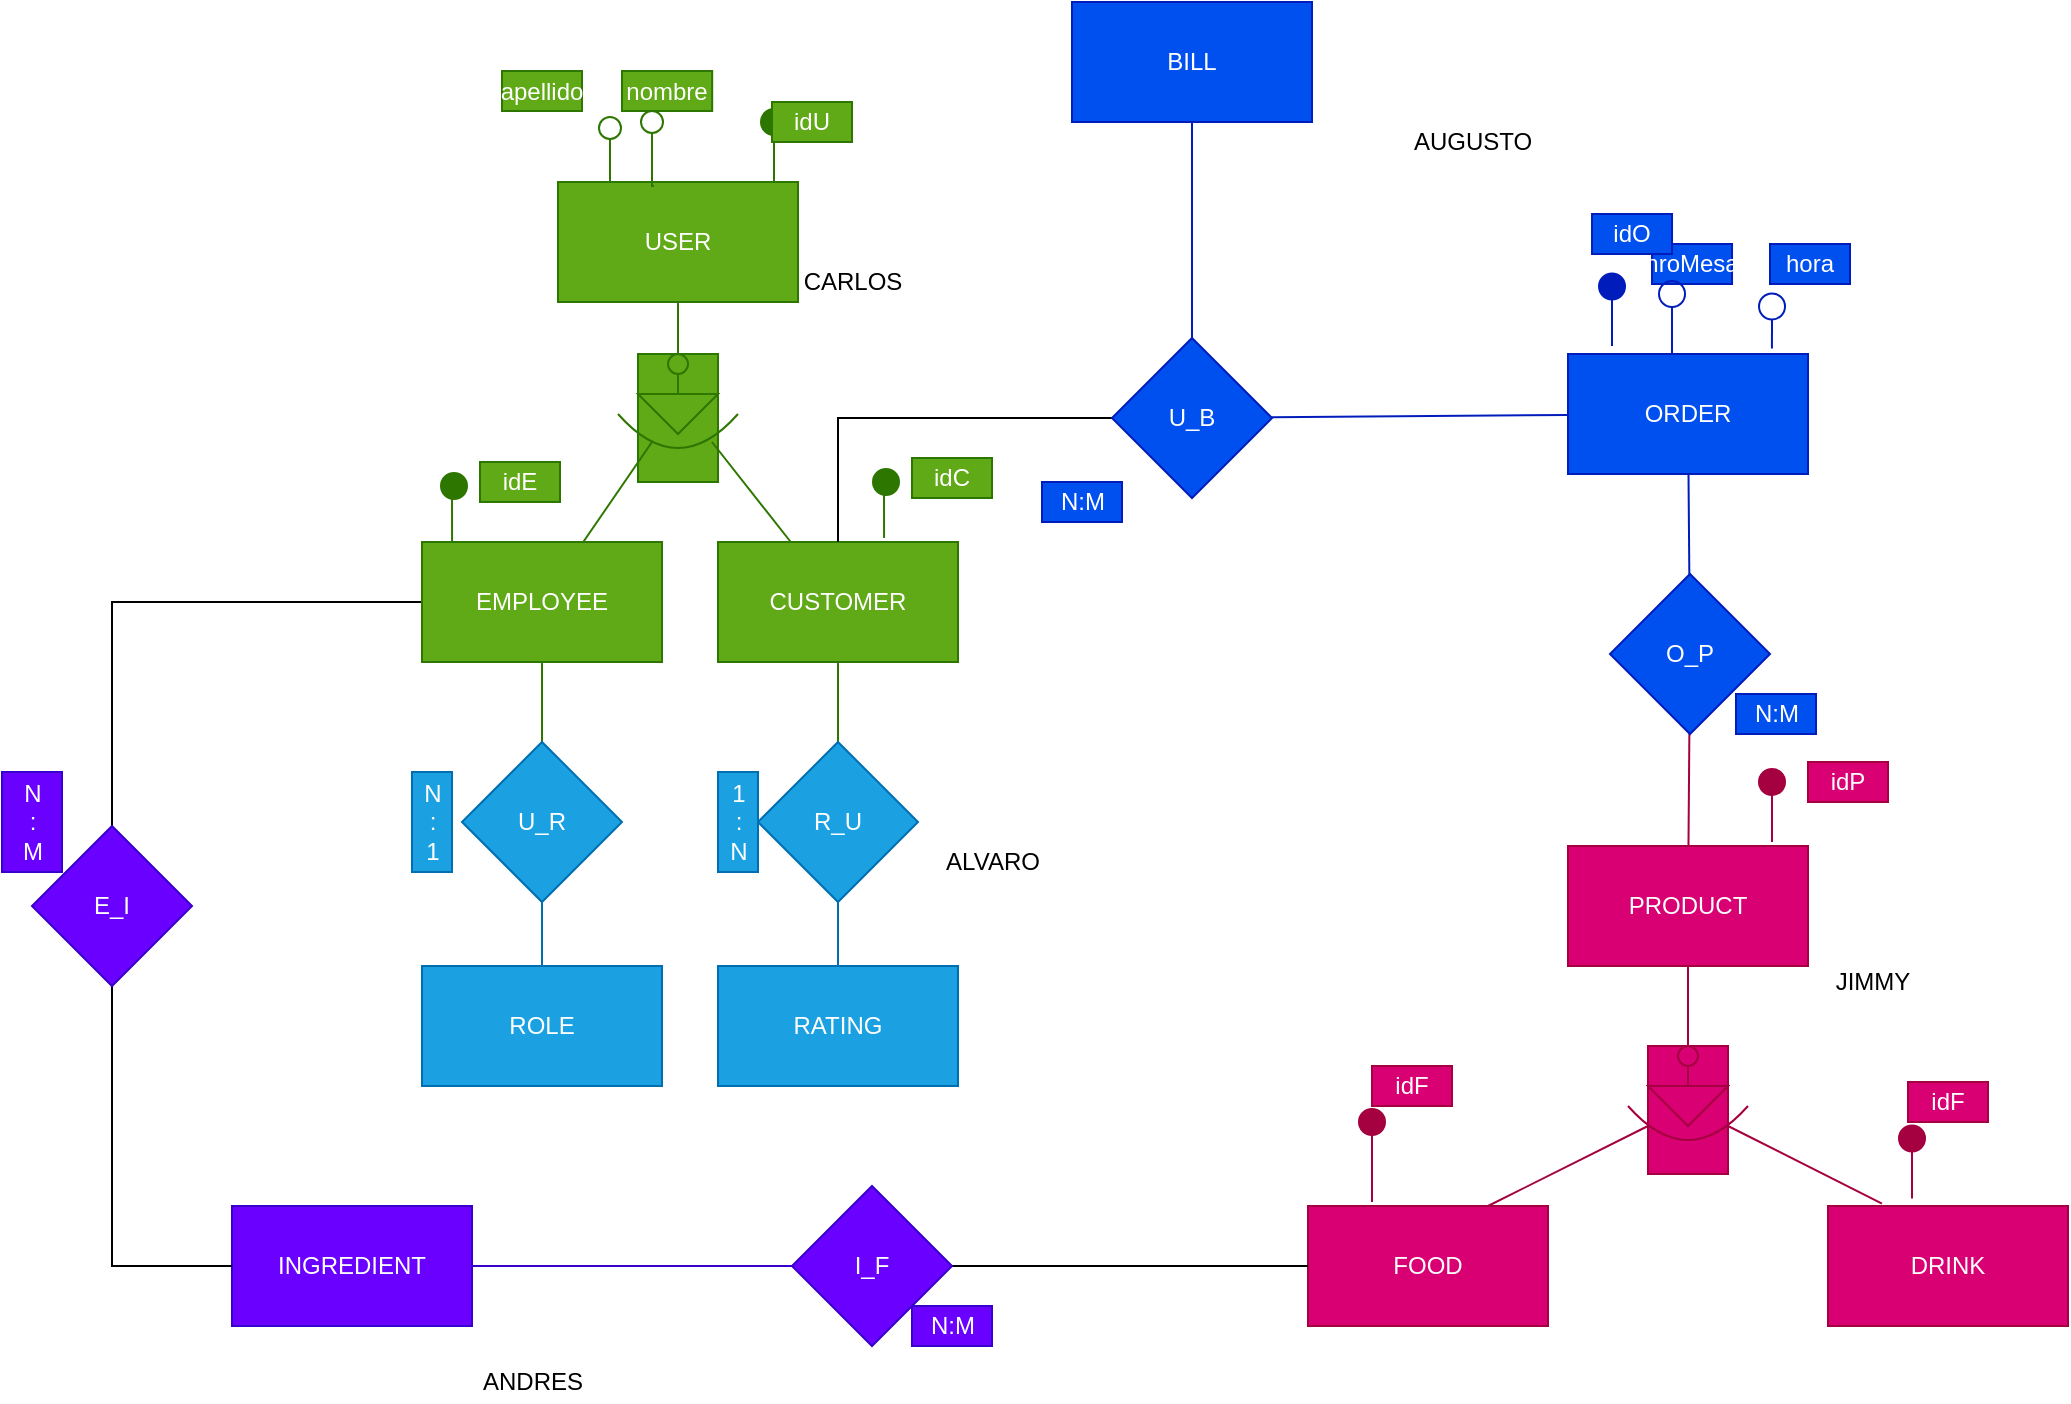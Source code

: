 <mxfile>
    <diagram id="8c1o9rWZdT7yYK4Xh15i" name="Page-1">
        <mxGraphModel dx="520" dy="375" grid="1" gridSize="10" guides="1" tooltips="1" connect="1" arrows="1" fold="1" page="1" pageScale="1" pageWidth="827" pageHeight="1169" math="0" shadow="0">
            <root>
                <mxCell id="0"/>
                <mxCell id="1" parent="0"/>
                <mxCell id="2" value="USER" style="rounded=0;whiteSpace=wrap;html=1;fillColor=#60a917;fontColor=#ffffff;strokeColor=#2D7600;" parent="1" vertex="1">
                    <mxGeometry x="433" y="320" width="120" height="60" as="geometry"/>
                </mxCell>
                <mxCell id="3" value="ROLE" style="rounded=0;whiteSpace=wrap;html=1;fillColor=#1ba1e2;fontColor=#ffffff;strokeColor=#006EAF;" parent="1" vertex="1">
                    <mxGeometry x="365" y="712" width="120" height="60" as="geometry"/>
                </mxCell>
                <mxCell id="6" style="edgeStyle=none;html=1;endArrow=none;endFill=0;strokeColor=#006EAF;fillColor=#1ba1e2;" parent="1" source="4" target="3" edge="1">
                    <mxGeometry relative="1" as="geometry">
                        <mxPoint x="160" y="560" as="targetPoint"/>
                    </mxGeometry>
                </mxCell>
                <mxCell id="152" style="edgeStyle=none;shape=connector;rounded=1;sketch=0;html=1;exitX=0.5;exitY=0;exitDx=0;exitDy=0;shadow=0;labelBackgroundColor=default;fontFamily=Helvetica;fontSize=11;fontColor=default;endArrow=none;strokeColor=#2D7600;fillColor=#60a917;" parent="1" source="4" target="139" edge="1">
                    <mxGeometry relative="1" as="geometry"/>
                </mxCell>
                <mxCell id="4" value="U_R" style="rhombus;whiteSpace=wrap;html=1;fillColor=#1ba1e2;fontColor=#ffffff;strokeColor=#006EAF;" parent="1" vertex="1">
                    <mxGeometry x="385" y="600" width="80" height="80" as="geometry"/>
                </mxCell>
                <mxCell id="7" value="N&lt;br&gt;:&lt;br&gt;1" style="text;html=1;align=center;verticalAlign=middle;resizable=0;points=[];autosize=1;strokeColor=#006EAF;fillColor=#1ba1e2;fontColor=#ffffff;" parent="1" vertex="1">
                    <mxGeometry x="360" y="615" width="20" height="50" as="geometry"/>
                </mxCell>
                <mxCell id="46" style="edgeStyle=none;html=1;exitX=0.75;exitY=0;exitDx=0;exitDy=0;endArrow=none;endFill=0;strokeColor=#A50040;fillColor=#d80073;" parent="1" source="8" edge="1">
                    <mxGeometry relative="1" as="geometry">
                        <mxPoint x="978" y="792" as="targetPoint"/>
                    </mxGeometry>
                </mxCell>
                <mxCell id="8" value="FOOD" style="rounded=0;whiteSpace=wrap;html=1;fillColor=#d80073;fontColor=#ffffff;strokeColor=#A50040;" parent="1" vertex="1">
                    <mxGeometry x="808" y="832" width="120" height="60" as="geometry"/>
                </mxCell>
                <mxCell id="9" value="INGREDIENT" style="rounded=0;whiteSpace=wrap;html=1;fillColor=#6a00ff;fontColor=#ffffff;strokeColor=#3700CC;" parent="1" vertex="1">
                    <mxGeometry x="270" y="832" width="120" height="60" as="geometry"/>
                </mxCell>
                <mxCell id="11" style="edgeStyle=none;html=1;endArrow=none;endFill=0;strokeColor=#3700CC;fillColor=#6a00ff;" parent="1" source="10" target="9" edge="1">
                    <mxGeometry relative="1" as="geometry">
                        <mxPoint x="693" y="1092" as="targetPoint"/>
                    </mxGeometry>
                </mxCell>
                <mxCell id="30" style="edgeStyle=none;html=1;endArrow=none;endFill=0;strokeColor=default;" parent="1" source="10" target="8" edge="1">
                    <mxGeometry relative="1" as="geometry"/>
                </mxCell>
                <mxCell id="10" value="I_F" style="rhombus;whiteSpace=wrap;html=1;fillColor=#6a00ff;fontColor=#ffffff;strokeColor=#3700CC;" parent="1" vertex="1">
                    <mxGeometry x="550" y="822" width="80" height="80" as="geometry"/>
                </mxCell>
                <mxCell id="13" value="N:M" style="text;html=1;align=center;verticalAlign=middle;resizable=0;points=[];autosize=1;strokeColor=#3700CC;fillColor=#6a00ff;fontColor=#ffffff;" parent="1" vertex="1">
                    <mxGeometry x="610" y="882" width="40" height="20" as="geometry"/>
                </mxCell>
                <mxCell id="14" value="ORDER" style="whiteSpace=wrap;html=1;fillColor=#0050ef;fontColor=#ffffff;strokeColor=#001DBC;" parent="1" vertex="1">
                    <mxGeometry x="938" y="406" width="120" height="60" as="geometry"/>
                </mxCell>
                <mxCell id="15" value="PRODUCT" style="whiteSpace=wrap;html=1;fillColor=#d80073;fontColor=#ffffff;strokeColor=#A50040;" parent="1" vertex="1">
                    <mxGeometry x="938" y="652" width="120" height="60" as="geometry"/>
                </mxCell>
                <mxCell id="18" style="edgeStyle=none;html=1;endArrow=none;endFill=0;strokeColor=#A50040;fillColor=#d80073;" parent="1" source="16" target="15" edge="1">
                    <mxGeometry relative="1" as="geometry"/>
                </mxCell>
                <mxCell id="19" style="edgeStyle=none;html=1;endArrow=none;endFill=0;strokeColor=#001DBC;fillColor=#0050ef;" parent="1" source="16" target="14" edge="1">
                    <mxGeometry relative="1" as="geometry"/>
                </mxCell>
                <mxCell id="16" value="O_P" style="rhombus;whiteSpace=wrap;html=1;fillColor=#0050ef;fontColor=#ffffff;strokeColor=#001DBC;" parent="1" vertex="1">
                    <mxGeometry x="959" y="516" width="80" height="80" as="geometry"/>
                </mxCell>
                <mxCell id="20" value="N:M" style="text;html=1;align=center;verticalAlign=middle;resizable=0;points=[];autosize=1;strokeColor=#001DBC;fillColor=#0050ef;fontColor=#ffffff;" parent="1" vertex="1">
                    <mxGeometry x="1022" y="576" width="40" height="20" as="geometry"/>
                </mxCell>
                <mxCell id="22" value="BILL" style="whiteSpace=wrap;html=1;fillColor=#0050ef;fontColor=#ffffff;strokeColor=#001DBC;" parent="1" vertex="1">
                    <mxGeometry x="690" y="230" width="120" height="60" as="geometry"/>
                </mxCell>
                <mxCell id="45" style="edgeStyle=none;html=1;endArrow=none;endFill=0;strokeColor=#A50040;exitX=0.225;exitY=-0.02;exitDx=0;exitDy=0;exitPerimeter=0;fillColor=#d80073;" parent="1" source="31" edge="1">
                    <mxGeometry relative="1" as="geometry">
                        <mxPoint x="1018" y="792" as="targetPoint"/>
                    </mxGeometry>
                </mxCell>
                <mxCell id="31" value="DRINK" style="rounded=0;whiteSpace=wrap;html=1;fillColor=#d80073;fontColor=#ffffff;strokeColor=#A50040;" parent="1" vertex="1">
                    <mxGeometry x="1068" y="832" width="120" height="60" as="geometry"/>
                </mxCell>
                <mxCell id="39" value="" style="group;fillColor=#d80073;fontColor=#ffffff;strokeColor=#A50040;" parent="1" vertex="1" connectable="0">
                    <mxGeometry x="978" y="752" width="40" height="64" as="geometry"/>
                </mxCell>
                <mxCell id="40" value="" style="curved=1;endArrow=none;html=1;strokeColor=#A50040;endFill=0;fillColor=#d80073;" parent="39" edge="1">
                    <mxGeometry width="50" height="50" relative="1" as="geometry">
                        <mxPoint x="-10" y="30" as="sourcePoint"/>
                        <mxPoint x="50" y="30" as="targetPoint"/>
                        <Array as="points">
                            <mxPoint x="20" y="64"/>
                        </Array>
                    </mxGeometry>
                </mxCell>
                <mxCell id="41" value="" style="triangle;whiteSpace=wrap;html=1;rotation=90;fillColor=#d80073;fontColor=#ffffff;strokeColor=#A50040;" parent="39" vertex="1">
                    <mxGeometry x="10" y="10" width="20" height="40" as="geometry"/>
                </mxCell>
                <mxCell id="42" value="" style="ellipse;whiteSpace=wrap;html=1;aspect=fixed;fillColor=#d80073;fontColor=#ffffff;strokeColor=#A50040;" parent="39" vertex="1">
                    <mxGeometry x="15" width="10" height="10" as="geometry"/>
                </mxCell>
                <mxCell id="43" style="edgeStyle=none;html=1;exitX=0;exitY=0.5;exitDx=0;exitDy=0;entryX=0.5;entryY=1;entryDx=0;entryDy=0;endArrow=none;endFill=0;strokeColor=#A50040;fillColor=#d80073;" parent="39" source="41" target="42" edge="1">
                    <mxGeometry relative="1" as="geometry"/>
                </mxCell>
                <mxCell id="44" style="edgeStyle=none;html=1;exitX=0.5;exitY=0;exitDx=0;exitDy=0;entryX=0.5;entryY=1;entryDx=0;entryDy=0;endArrow=none;endFill=0;strokeColor=#A50040;fillColor=#d80073;" parent="1" source="42" target="15" edge="1">
                    <mxGeometry relative="1" as="geometry"/>
                </mxCell>
                <mxCell id="57" value="N:M" style="text;html=1;align=center;verticalAlign=middle;resizable=0;points=[];autosize=1;strokeColor=#001DBC;fillColor=#0050ef;fontColor=#ffffff;" parent="1" vertex="1">
                    <mxGeometry x="675" y="470" width="40" height="20" as="geometry"/>
                </mxCell>
                <mxCell id="62" style="edgeStyle=none;html=1;endArrow=none;endFill=0;strokeColor=#006EAF;fillColor=#1ba1e2;" parent="1" source="60" target="61" edge="1">
                    <mxGeometry relative="1" as="geometry"/>
                </mxCell>
                <mxCell id="60" value="RATING" style="rounded=0;whiteSpace=wrap;html=1;fillColor=#1ba1e2;fontColor=#ffffff;strokeColor=#006EAF;" parent="1" vertex="1">
                    <mxGeometry x="513" y="712" width="120" height="60" as="geometry"/>
                </mxCell>
                <mxCell id="153" style="edgeStyle=none;shape=connector;rounded=1;sketch=0;html=1;shadow=0;labelBackgroundColor=default;fontFamily=Helvetica;fontSize=11;fontColor=default;endArrow=none;strokeColor=#2D7600;fillColor=#60a917;" parent="1" source="61" target="140" edge="1">
                    <mxGeometry relative="1" as="geometry"/>
                </mxCell>
                <mxCell id="61" value="R_U" style="rhombus;whiteSpace=wrap;html=1;fillColor=#1ba1e2;fontColor=#ffffff;strokeColor=#006EAF;" parent="1" vertex="1">
                    <mxGeometry x="533" y="600" width="80" height="80" as="geometry"/>
                </mxCell>
                <mxCell id="132" value="" style="group;fillColor=#60a917;fontColor=#ffffff;strokeColor=#2D7600;" parent="1" vertex="1" connectable="0">
                    <mxGeometry x="473" y="406" width="40" height="64" as="geometry"/>
                </mxCell>
                <mxCell id="133" value="" style="curved=1;endArrow=none;html=1;strokeColor=#2D7600;endFill=0;fillColor=#60a917;" parent="132" edge="1">
                    <mxGeometry width="50" height="50" relative="1" as="geometry">
                        <mxPoint x="-10" y="30" as="sourcePoint"/>
                        <mxPoint x="50" y="30" as="targetPoint"/>
                        <Array as="points">
                            <mxPoint x="20" y="64"/>
                        </Array>
                    </mxGeometry>
                </mxCell>
                <mxCell id="134" value="" style="triangle;whiteSpace=wrap;html=1;rotation=90;fillColor=#60a917;fontColor=#ffffff;strokeColor=#2D7600;" parent="132" vertex="1">
                    <mxGeometry x="10" y="10" width="20" height="40" as="geometry"/>
                </mxCell>
                <mxCell id="135" value="" style="ellipse;whiteSpace=wrap;html=1;aspect=fixed;fillColor=#60a917;fontColor=#ffffff;strokeColor=#2D7600;" parent="132" vertex="1">
                    <mxGeometry x="15" width="10" height="10" as="geometry"/>
                </mxCell>
                <mxCell id="136" style="edgeStyle=none;html=1;exitX=0;exitY=0.5;exitDx=0;exitDy=0;entryX=0.5;entryY=1;entryDx=0;entryDy=0;endArrow=none;endFill=0;strokeColor=#2D7600;fillColor=#60a917;" parent="132" source="134" target="135" edge="1">
                    <mxGeometry relative="1" as="geometry"/>
                </mxCell>
                <mxCell id="151" style="edgeStyle=none;shape=connector;rounded=1;sketch=0;html=1;shadow=0;labelBackgroundColor=default;fontFamily=Helvetica;fontSize=11;fontColor=default;endArrow=none;strokeColor=#2D7600;fillColor=#60a917;" parent="1" source="139" edge="1">
                    <mxGeometry relative="1" as="geometry">
                        <mxPoint x="480" y="450" as="targetPoint"/>
                    </mxGeometry>
                </mxCell>
                <mxCell id="158" style="edgeStyle=orthogonalEdgeStyle;shape=connector;rounded=0;sketch=0;html=1;shadow=0;labelBackgroundColor=default;fontFamily=Helvetica;fontSize=11;fontColor=default;endArrow=none;strokeColor=default;" parent="1" source="139" target="156" edge="1">
                    <mxGeometry relative="1" as="geometry"/>
                </mxCell>
                <mxCell id="139" value="EMPLOYEE" style="whiteSpace=wrap;html=1;shadow=0;strokeColor=#2D7600;fillColor=#60a917;fontColor=#ffffff;" parent="1" vertex="1">
                    <mxGeometry x="365" y="500" width="120" height="60" as="geometry"/>
                </mxCell>
                <mxCell id="148" style="edgeStyle=none;shape=connector;rounded=1;sketch=0;html=1;shadow=0;labelBackgroundColor=default;fontFamily=Helvetica;fontSize=11;fontColor=default;endArrow=none;strokeColor=#2D7600;endFill=0;fillColor=#60a917;" parent="1" source="140" edge="1">
                    <mxGeometry relative="1" as="geometry">
                        <mxPoint x="510" y="450" as="targetPoint"/>
                    </mxGeometry>
                </mxCell>
                <mxCell id="140" value="CUSTOMER" style="whiteSpace=wrap;html=1;shadow=0;strokeColor=#2D7600;fillColor=#60a917;fontColor=#ffffff;" parent="1" vertex="1">
                    <mxGeometry x="513" y="500" width="120" height="60" as="geometry"/>
                </mxCell>
                <mxCell id="143" style="edgeStyle=none;sketch=0;html=1;entryX=0.5;entryY=1;entryDx=0;entryDy=0;shadow=0;endArrow=none;endFill=0;strokeColor=#2D7600;rounded=1;startFill=1;fillColor=#60a917;" parent="1" source="135" target="2" edge="1">
                    <mxGeometry relative="1" as="geometry"/>
                </mxCell>
                <mxCell id="154" value="1&lt;br&gt;:&lt;br&gt;N" style="text;html=1;align=center;verticalAlign=middle;resizable=0;points=[];autosize=1;strokeColor=#006EAF;fillColor=#1ba1e2;fontColor=#ffffff;" parent="1" vertex="1">
                    <mxGeometry x="513" y="615" width="20" height="50" as="geometry"/>
                </mxCell>
                <mxCell id="157" style="edgeStyle=orthogonalEdgeStyle;shape=connector;rounded=0;sketch=0;html=1;shadow=0;labelBackgroundColor=default;fontFamily=Helvetica;fontSize=11;fontColor=default;endArrow=none;strokeColor=default;" parent="1" source="156" target="9" edge="1">
                    <mxGeometry relative="1" as="geometry">
                        <Array as="points">
                            <mxPoint x="210" y="862"/>
                        </Array>
                    </mxGeometry>
                </mxCell>
                <mxCell id="156" value="E_I" style="rhombus;whiteSpace=wrap;html=1;fillColor=#6a00ff;fontColor=#ffffff;strokeColor=#3700CC;" parent="1" vertex="1">
                    <mxGeometry x="170" y="642" width="80" height="80" as="geometry"/>
                </mxCell>
                <mxCell id="159" value="N&lt;br&gt;:&lt;br&gt;M" style="text;html=1;align=center;verticalAlign=middle;resizable=0;points=[];autosize=1;strokeColor=#3700CC;fillColor=#6a00ff;fontColor=#ffffff;" parent="1" vertex="1">
                    <mxGeometry x="155" y="615" width="30" height="50" as="geometry"/>
                </mxCell>
                <mxCell id="161" style="edgeStyle=none;html=1;endArrow=none;endFill=0;fillColor=#0050ef;strokeColor=#001DBC;" parent="1" source="160" target="14" edge="1">
                    <mxGeometry relative="1" as="geometry"/>
                </mxCell>
                <mxCell id="163" style="edgeStyle=orthogonalEdgeStyle;html=1;endArrow=none;endFill=0;rounded=0;" parent="1" source="160" target="140" edge="1">
                    <mxGeometry relative="1" as="geometry"/>
                </mxCell>
                <mxCell id="164" style="edgeStyle=none;html=1;endArrow=none;endFill=0;fillColor=#0050ef;strokeColor=#001DBC;" parent="1" source="160" target="22" edge="1">
                    <mxGeometry relative="1" as="geometry"/>
                </mxCell>
                <mxCell id="160" value="U_B" style="rhombus;whiteSpace=wrap;html=1;fillColor=#0050ef;fontColor=#ffffff;strokeColor=#001DBC;" parent="1" vertex="1">
                    <mxGeometry x="710" y="398" width="80" height="80" as="geometry"/>
                </mxCell>
                <mxCell id="166" style="edgeStyle=orthogonalEdgeStyle;rounded=0;orthogonalLoop=1;jettySize=auto;html=1;endSize=13;endArrow=oval;endFill=1;strokeWidth=1;fillColor=#d80073;strokeColor=#A50040;" parent="1" edge="1">
                    <mxGeometry relative="1" as="geometry">
                        <mxPoint x="1110" y="798.25" as="targetPoint"/>
                        <mxPoint x="1110" y="828.25" as="sourcePoint"/>
                    </mxGeometry>
                </mxCell>
                <mxCell id="171" style="edgeStyle=orthogonalEdgeStyle;rounded=0;orthogonalLoop=1;jettySize=auto;html=1;endSize=13;endArrow=oval;endFill=1;strokeWidth=1;fillColor=#d80073;strokeColor=#A50040;" parent="1" edge="1">
                    <mxGeometry relative="1" as="geometry">
                        <mxPoint x="1040" y="620" as="targetPoint"/>
                        <mxPoint x="1040" y="650" as="sourcePoint"/>
                    </mxGeometry>
                </mxCell>
                <mxCell id="172" style="edgeStyle=orthogonalEdgeStyle;rounded=0;orthogonalLoop=1;jettySize=auto;html=1;endSize=13;endArrow=oval;endFill=1;strokeWidth=1;fillColor=#d80073;strokeColor=#A50040;" parent="1" edge="1">
                    <mxGeometry relative="1" as="geometry">
                        <mxPoint x="840" y="790" as="targetPoint"/>
                        <mxPoint x="840" y="830" as="sourcePoint"/>
                    </mxGeometry>
                </mxCell>
                <mxCell id="173" value="idP" style="text;html=1;strokeColor=#A50040;fillColor=#d80073;align=center;verticalAlign=middle;whiteSpace=wrap;rounded=0;fontColor=#ffffff;" parent="1" vertex="1">
                    <mxGeometry x="1058" y="610" width="40" height="20" as="geometry"/>
                </mxCell>
                <mxCell id="175" value="idF" style="text;html=1;strokeColor=#A50040;fillColor=#d80073;align=center;verticalAlign=middle;whiteSpace=wrap;rounded=0;fontColor=#ffffff;" parent="1" vertex="1">
                    <mxGeometry x="840" y="762" width="40" height="20" as="geometry"/>
                </mxCell>
                <mxCell id="179" style="edgeStyle=orthogonalEdgeStyle;rounded=0;orthogonalLoop=1;jettySize=auto;html=1;startArrow=none;startFill=0;endArrow=oval;endFill=0;endSize=11;sourcePerimeterSpacing=9;fillColor=#60a917;strokeColor=#2D7600;" parent="1" edge="1">
                    <mxGeometry relative="1" as="geometry">
                        <mxPoint x="459" y="293" as="targetPoint"/>
                        <mxPoint x="459" y="320" as="sourcePoint"/>
                    </mxGeometry>
                </mxCell>
                <mxCell id="180" value="apellido" style="text;html=1;strokeColor=#2D7600;fillColor=#60a917;align=center;verticalAlign=middle;whiteSpace=wrap;rounded=0;fontColor=#ffffff;" parent="1" vertex="1">
                    <mxGeometry x="405" y="264.5" width="40" height="20" as="geometry"/>
                </mxCell>
                <mxCell id="181" value="nombre" style="text;html=1;strokeColor=#2D7600;fillColor=#60a917;align=center;verticalAlign=middle;whiteSpace=wrap;rounded=0;fontColor=#ffffff;" parent="1" vertex="1">
                    <mxGeometry x="465" y="264.5" width="45.09" height="20" as="geometry"/>
                </mxCell>
                <mxCell id="184" style="edgeStyle=orthogonalEdgeStyle;rounded=0;orthogonalLoop=1;jettySize=auto;html=1;startArrow=none;startFill=0;endArrow=oval;endFill=0;endSize=11;sourcePerimeterSpacing=9;exitX=0.4;exitY=0.033;exitDx=0;exitDy=0;exitPerimeter=0;fillColor=#60a917;strokeColor=#2D7600;" parent="1" source="2" edge="1">
                    <mxGeometry relative="1" as="geometry">
                        <mxPoint x="480" y="290" as="targetPoint"/>
                        <mxPoint x="469" y="330" as="sourcePoint"/>
                    </mxGeometry>
                </mxCell>
                <mxCell id="185" style="edgeStyle=orthogonalEdgeStyle;rounded=0;orthogonalLoop=1;jettySize=auto;html=1;endSize=13;endArrow=oval;endFill=1;strokeWidth=1;fillColor=#60a917;strokeColor=#2D7600;" parent="1" edge="1">
                    <mxGeometry relative="1" as="geometry">
                        <mxPoint x="541" y="290" as="targetPoint"/>
                        <mxPoint x="541" y="320" as="sourcePoint"/>
                    </mxGeometry>
                </mxCell>
                <mxCell id="186" value="idU&lt;br&gt;" style="text;html=1;strokeColor=#2D7600;fillColor=#60a917;align=center;verticalAlign=middle;whiteSpace=wrap;rounded=0;fontColor=#ffffff;" parent="1" vertex="1">
                    <mxGeometry x="540" y="280" width="40" height="20" as="geometry"/>
                </mxCell>
                <mxCell id="187" value="idC" style="text;html=1;strokeColor=#2D7600;fillColor=#60a917;align=center;verticalAlign=middle;whiteSpace=wrap;rounded=0;fontColor=#ffffff;" parent="1" vertex="1">
                    <mxGeometry x="610" y="458" width="40" height="20" as="geometry"/>
                </mxCell>
                <mxCell id="188" style="edgeStyle=orthogonalEdgeStyle;rounded=0;orthogonalLoop=1;jettySize=auto;html=1;endSize=13;endArrow=oval;endFill=1;strokeWidth=1;exitX=0.692;exitY=-0.033;exitDx=0;exitDy=0;exitPerimeter=0;fillColor=#60a917;strokeColor=#2D7600;" parent="1" source="140" edge="1">
                    <mxGeometry relative="1" as="geometry">
                        <mxPoint x="597" y="470" as="targetPoint"/>
                        <mxPoint x="597" y="480" as="sourcePoint"/>
                        <Array as="points">
                            <mxPoint x="596" y="470"/>
                            <mxPoint x="597" y="470"/>
                        </Array>
                    </mxGeometry>
                </mxCell>
                <mxCell id="189" value="idE" style="text;html=1;strokeColor=#2D7600;fillColor=#60a917;align=center;verticalAlign=middle;whiteSpace=wrap;rounded=0;fontColor=#ffffff;" parent="1" vertex="1">
                    <mxGeometry x="394" y="459.99" width="40" height="20" as="geometry"/>
                </mxCell>
                <mxCell id="190" style="edgeStyle=orthogonalEdgeStyle;rounded=0;orthogonalLoop=1;jettySize=auto;html=1;endSize=13;endArrow=oval;endFill=1;strokeWidth=1;exitX=0.692;exitY=-0.033;exitDx=0;exitDy=0;exitPerimeter=0;fillColor=#60a917;strokeColor=#2D7600;" parent="1" edge="1">
                    <mxGeometry relative="1" as="geometry">
                        <mxPoint x="381" y="471.99" as="targetPoint"/>
                        <mxPoint x="380.04" y="500.01" as="sourcePoint"/>
                        <Array as="points">
                            <mxPoint x="380" y="471.99"/>
                            <mxPoint x="381" y="471.99"/>
                        </Array>
                    </mxGeometry>
                </mxCell>
                <mxCell id="191" value="nroMesa" style="text;html=1;strokeColor=#001DBC;fillColor=#0050ef;align=center;verticalAlign=middle;whiteSpace=wrap;rounded=0;fontColor=#ffffff;" parent="1" vertex="1">
                    <mxGeometry x="980.01" y="351" width="40" height="20" as="geometry"/>
                </mxCell>
                <mxCell id="192" value="hora" style="text;html=1;strokeColor=#001DBC;fillColor=#0050ef;align=center;verticalAlign=middle;whiteSpace=wrap;rounded=0;fontColor=#ffffff;" parent="1" vertex="1">
                    <mxGeometry x="1039" y="351" width="40" height="20" as="geometry"/>
                </mxCell>
                <mxCell id="193" value="" style="endArrow=oval;html=1;endSize=13;endFill=0;fillColor=#0050ef;strokeColor=#001DBC;" parent="1" edge="1">
                    <mxGeometry width="50" height="50" relative="1" as="geometry">
                        <mxPoint x="990.01" y="406" as="sourcePoint"/>
                        <mxPoint x="990.01" y="376" as="targetPoint"/>
                    </mxGeometry>
                </mxCell>
                <mxCell id="194" style="edgeStyle=orthogonalEdgeStyle;rounded=0;orthogonalLoop=1;jettySize=auto;html=1;endSize=13;endArrow=oval;endFill=1;strokeWidth=1;fillColor=#0050ef;strokeColor=#001DBC;" parent="1" edge="1">
                    <mxGeometry relative="1" as="geometry">
                        <mxPoint x="960.01" y="372.25" as="targetPoint"/>
                        <mxPoint x="960" y="402" as="sourcePoint"/>
                    </mxGeometry>
                </mxCell>
                <mxCell id="195" value="idO" style="text;html=1;strokeColor=#001DBC;fillColor=#0050ef;align=center;verticalAlign=middle;whiteSpace=wrap;rounded=0;fontColor=#ffffff;" parent="1" vertex="1">
                    <mxGeometry x="950.01" y="336" width="40" height="20" as="geometry"/>
                </mxCell>
                <mxCell id="196" value="" style="endArrow=oval;html=1;endSize=13;endFill=0;exitX=0.833;exitY=-0.062;exitDx=0;exitDy=0;exitPerimeter=0;fillColor=#0050ef;strokeColor=#001DBC;" parent="1" edge="1">
                    <mxGeometry width="50" height="50" relative="1" as="geometry">
                        <mxPoint x="1039.97" y="403.28" as="sourcePoint"/>
                        <mxPoint x="1040.01" y="382.25" as="targetPoint"/>
                    </mxGeometry>
                </mxCell>
                <mxCell id="199" value="JIMMY" style="text;html=1;align=center;verticalAlign=middle;resizable=0;points=[];autosize=1;strokeColor=none;fillColor=none;" parent="1" vertex="1">
                    <mxGeometry x="1065" y="710" width="50" height="20" as="geometry"/>
                </mxCell>
                <mxCell id="200" value="ANDRES" style="text;html=1;align=center;verticalAlign=middle;resizable=0;points=[];autosize=1;strokeColor=none;fillColor=none;" parent="1" vertex="1">
                    <mxGeometry x="385" y="910" width="70" height="20" as="geometry"/>
                </mxCell>
                <mxCell id="201" value="ALVARO" style="text;html=1;align=center;verticalAlign=middle;resizable=0;points=[];autosize=1;strokeColor=none;fillColor=none;" parent="1" vertex="1">
                    <mxGeometry x="620" y="650" width="60" height="20" as="geometry"/>
                </mxCell>
                <mxCell id="202" value="CARLOS" style="text;html=1;align=center;verticalAlign=middle;resizable=0;points=[];autosize=1;strokeColor=none;fillColor=none;" parent="1" vertex="1">
                    <mxGeometry x="550" y="360" width="60" height="20" as="geometry"/>
                </mxCell>
                <mxCell id="203" value="AUGUSTO" style="text;html=1;align=center;verticalAlign=middle;resizable=0;points=[];autosize=1;strokeColor=none;fillColor=none;" parent="1" vertex="1">
                    <mxGeometry x="855" y="290" width="70" height="20" as="geometry"/>
                </mxCell>
                <mxCell id="aIATcFz7T3V44fTG43sH-203" value="idF" style="text;html=1;strokeColor=#A50040;fillColor=#d80073;align=center;verticalAlign=middle;whiteSpace=wrap;rounded=0;fontColor=#ffffff;" vertex="1" parent="1">
                    <mxGeometry x="1108" y="770" width="40" height="20" as="geometry"/>
                </mxCell>
            </root>
        </mxGraphModel>
    </diagram>
    <diagram id="Cs7IC9N3pieN7QwQcqED" name="valero">
        <mxGraphModel dx="520" dy="322" grid="1" gridSize="10" guides="1" tooltips="1" connect="1" arrows="1" fold="1" page="1" pageScale="1" pageWidth="827" pageHeight="1169" math="0" shadow="0">
            <root>
                <mxCell id="yYl6xwM-K4o8LB1sMmd0-0"/>
                <mxCell id="yYl6xwM-K4o8LB1sMmd0-1" parent="yYl6xwM-K4o8LB1sMmd0-0"/>
                <mxCell id="he53BiJIQ0m-11X6lOx3-0" style="edgeStyle=none;html=1;exitX=0.75;exitY=0;exitDx=0;exitDy=0;endArrow=none;endFill=0;" edge="1" parent="yYl6xwM-K4o8LB1sMmd0-1" source="he53BiJIQ0m-11X6lOx3-1">
                    <mxGeometry relative="1" as="geometry">
                        <mxPoint x="978" y="792" as="targetPoint"/>
                    </mxGeometry>
                </mxCell>
                <mxCell id="he53BiJIQ0m-11X6lOx3-1" value="FOOD" style="rounded=0;whiteSpace=wrap;html=1;" vertex="1" parent="yYl6xwM-K4o8LB1sMmd0-1">
                    <mxGeometry x="808" y="832" width="120" height="60" as="geometry"/>
                </mxCell>
                <mxCell id="he53BiJIQ0m-11X6lOx3-2" value="PRODUCT" style="whiteSpace=wrap;html=1;" vertex="1" parent="yYl6xwM-K4o8LB1sMmd0-1">
                    <mxGeometry x="938" y="652" width="120" height="60" as="geometry"/>
                </mxCell>
                <mxCell id="he53BiJIQ0m-11X6lOx3-3" style="edgeStyle=none;html=1;endArrow=none;endFill=0;exitX=0.225;exitY=-0.02;exitDx=0;exitDy=0;exitPerimeter=0;" edge="1" parent="yYl6xwM-K4o8LB1sMmd0-1" source="he53BiJIQ0m-11X6lOx3-4">
                    <mxGeometry relative="1" as="geometry">
                        <mxPoint x="1018" y="792" as="targetPoint"/>
                    </mxGeometry>
                </mxCell>
                <mxCell id="he53BiJIQ0m-11X6lOx3-4" value="DRINK" style="rounded=0;whiteSpace=wrap;html=1;" vertex="1" parent="yYl6xwM-K4o8LB1sMmd0-1">
                    <mxGeometry x="1068" y="832" width="120" height="60" as="geometry"/>
                </mxCell>
                <mxCell id="he53BiJIQ0m-11X6lOx3-5" value="" style="group;" vertex="1" connectable="0" parent="yYl6xwM-K4o8LB1sMmd0-1">
                    <mxGeometry x="978" y="752" width="40" height="64" as="geometry"/>
                </mxCell>
                <mxCell id="he53BiJIQ0m-11X6lOx3-6" value="" style="curved=1;endArrow=none;html=1;endFill=0;" edge="1" parent="he53BiJIQ0m-11X6lOx3-5">
                    <mxGeometry width="50" height="50" relative="1" as="geometry">
                        <mxPoint x="-10" y="30" as="sourcePoint"/>
                        <mxPoint x="50" y="30" as="targetPoint"/>
                        <Array as="points">
                            <mxPoint x="20" y="64"/>
                        </Array>
                    </mxGeometry>
                </mxCell>
                <mxCell id="he53BiJIQ0m-11X6lOx3-7" value="" style="triangle;whiteSpace=wrap;html=1;rotation=90;" vertex="1" parent="he53BiJIQ0m-11X6lOx3-5">
                    <mxGeometry x="10" y="10" width="20" height="40" as="geometry"/>
                </mxCell>
                <mxCell id="he53BiJIQ0m-11X6lOx3-8" value="" style="ellipse;whiteSpace=wrap;html=1;aspect=fixed;" vertex="1" parent="he53BiJIQ0m-11X6lOx3-5">
                    <mxGeometry x="15" width="10" height="10" as="geometry"/>
                </mxCell>
                <mxCell id="he53BiJIQ0m-11X6lOx3-9" style="edgeStyle=none;html=1;exitX=0;exitY=0.5;exitDx=0;exitDy=0;entryX=0.5;entryY=1;entryDx=0;entryDy=0;endArrow=none;endFill=0;" edge="1" parent="he53BiJIQ0m-11X6lOx3-5" source="he53BiJIQ0m-11X6lOx3-7" target="he53BiJIQ0m-11X6lOx3-8">
                    <mxGeometry relative="1" as="geometry"/>
                </mxCell>
                <mxCell id="he53BiJIQ0m-11X6lOx3-10" style="edgeStyle=none;html=1;exitX=0.5;exitY=0;exitDx=0;exitDy=0;entryX=0.5;entryY=1;entryDx=0;entryDy=0;endArrow=none;endFill=0;" edge="1" parent="yYl6xwM-K4o8LB1sMmd0-1" source="he53BiJIQ0m-11X6lOx3-8" target="he53BiJIQ0m-11X6lOx3-2">
                    <mxGeometry relative="1" as="geometry"/>
                </mxCell>
                <mxCell id="he53BiJIQ0m-11X6lOx3-11" value="" style="endArrow=oval;html=1;endSize=13;endFill=0;" edge="1" parent="yYl6xwM-K4o8LB1sMmd0-1">
                    <mxGeometry width="50" height="50" relative="1" as="geometry">
                        <mxPoint x="1140" y="832" as="sourcePoint"/>
                        <mxPoint x="1140" y="802" as="targetPoint"/>
                    </mxGeometry>
                </mxCell>
                <mxCell id="he53BiJIQ0m-11X6lOx3-12" style="edgeStyle=orthogonalEdgeStyle;rounded=0;orthogonalLoop=1;jettySize=auto;html=1;endSize=13;endArrow=oval;endFill=1;strokeWidth=1;exitX=0.358;exitY=-0.033;exitDx=0;exitDy=0;exitPerimeter=0;" edge="1" parent="yYl6xwM-K4o8LB1sMmd0-1" source="he53BiJIQ0m-11X6lOx3-4">
                    <mxGeometry relative="1" as="geometry">
                        <mxPoint x="1110" y="798.25" as="targetPoint"/>
                        <mxPoint x="1110" y="828.25" as="sourcePoint"/>
                    </mxGeometry>
                </mxCell>
                <mxCell id="he53BiJIQ0m-11X6lOx3-13" value="idD" style="text;html=1;align=center;verticalAlign=middle;whiteSpace=wrap;rounded=0;" vertex="1" parent="yYl6xwM-K4o8LB1sMmd0-1">
                    <mxGeometry x="1100" y="762" width="40" height="20" as="geometry"/>
                </mxCell>
                <mxCell id="he53BiJIQ0m-11X6lOx3-14" value="mark" style="text;html=1;align=center;verticalAlign=middle;whiteSpace=wrap;rounded=0;" vertex="1" parent="yYl6xwM-K4o8LB1sMmd0-1">
                    <mxGeometry x="1130" y="775.75" width="40" height="20" as="geometry"/>
                </mxCell>
                <mxCell id="he53BiJIQ0m-11X6lOx3-15" value="price" style="text;html=1;align=center;verticalAlign=middle;whiteSpace=wrap;rounded=0;" vertex="1" parent="yYl6xwM-K4o8LB1sMmd0-1">
                    <mxGeometry x="919" y="590" width="40" height="20" as="geometry"/>
                </mxCell>
                <mxCell id="he53BiJIQ0m-11X6lOx3-16" value="" style="endArrow=oval;html=1;endSize=13;endFill=0;exitX=0;exitY=0;exitDx=0;exitDy=0;" edge="1" parent="yYl6xwM-K4o8LB1sMmd0-1" source="he53BiJIQ0m-11X6lOx3-2">
                    <mxGeometry width="50" height="50" relative="1" as="geometry">
                        <mxPoint x="938.5" y="641.03" as="sourcePoint"/>
                        <mxPoint x="938.54" y="620" as="targetPoint"/>
                    </mxGeometry>
                </mxCell>
                <mxCell id="he53BiJIQ0m-11X6lOx3-17" style="edgeStyle=orthogonalEdgeStyle;rounded=0;orthogonalLoop=1;jettySize=auto;html=1;endSize=13;endArrow=oval;endFill=1;strokeWidth=1;" edge="1" parent="yYl6xwM-K4o8LB1sMmd0-1">
                    <mxGeometry relative="1" as="geometry">
                        <mxPoint x="1040" y="620" as="targetPoint"/>
                        <mxPoint x="1040" y="650" as="sourcePoint"/>
                    </mxGeometry>
                </mxCell>
                <mxCell id="he53BiJIQ0m-11X6lOx3-18" style="edgeStyle=orthogonalEdgeStyle;rounded=0;orthogonalLoop=1;jettySize=auto;html=1;endSize=13;endArrow=oval;endFill=1;strokeWidth=1;" edge="1" parent="yYl6xwM-K4o8LB1sMmd0-1">
                    <mxGeometry relative="1" as="geometry">
                        <mxPoint x="840" y="810" as="targetPoint"/>
                        <mxPoint x="840" y="830" as="sourcePoint"/>
                    </mxGeometry>
                </mxCell>
                <mxCell id="he53BiJIQ0m-11X6lOx3-19" value="idP" style="text;html=1;align=center;verticalAlign=middle;whiteSpace=wrap;rounded=0;" vertex="1" parent="yYl6xwM-K4o8LB1sMmd0-1">
                    <mxGeometry x="1039" y="610" width="40" height="20" as="geometry"/>
                </mxCell>
                <mxCell id="he53BiJIQ0m-11X6lOx3-20" value="idF" style="text;html=1;align=center;verticalAlign=middle;whiteSpace=wrap;rounded=0;" vertex="1" parent="yYl6xwM-K4o8LB1sMmd0-1">
                    <mxGeometry x="818" y="782" width="40" height="20" as="geometry"/>
                </mxCell>
                <mxCell id="he53BiJIQ0m-11X6lOx3-21" value="" style="endArrow=oval;html=1;endSize=13;endFill=0;" edge="1" parent="yYl6xwM-K4o8LB1sMmd0-1">
                    <mxGeometry width="50" height="50" relative="1" as="geometry">
                        <mxPoint x="890" y="832" as="sourcePoint"/>
                        <mxPoint x="890" y="792" as="targetPoint"/>
                    </mxGeometry>
                </mxCell>
                <mxCell id="he53BiJIQ0m-11X6lOx3-22" value="name" style="text;html=1;align=center;verticalAlign=middle;whiteSpace=wrap;rounded=0;" vertex="1" parent="yYl6xwM-K4o8LB1sMmd0-1">
                    <mxGeometry x="879" y="762" width="40" height="20" as="geometry"/>
                </mxCell>
                <mxCell id="he53BiJIQ0m-11X6lOx3-23" value="" style="endArrow=oval;html=1;endSize=13;endFill=0;" edge="1" parent="yYl6xwM-K4o8LB1sMmd0-1">
                    <mxGeometry width="50" height="50" relative="1" as="geometry">
                        <mxPoint x="1180" y="832" as="sourcePoint"/>
                        <mxPoint x="1180" y="802" as="targetPoint"/>
                    </mxGeometry>
                </mxCell>
                <mxCell id="he53BiJIQ0m-11X6lOx3-24" value="size" style="text;html=1;align=center;verticalAlign=middle;whiteSpace=wrap;rounded=0;" vertex="1" parent="yYl6xwM-K4o8LB1sMmd0-1">
                    <mxGeometry x="1170" y="762" width="40" height="20" as="geometry"/>
                </mxCell>
                <mxCell id="he53BiJIQ0m-11X6lOx3-29" value="" style="endArrow=oval;html=1;endSize=13;endFill=0;" edge="1" parent="yYl6xwM-K4o8LB1sMmd0-1">
                    <mxGeometry width="50" height="50" relative="1" as="geometry">
                        <mxPoint x="870" y="830" as="sourcePoint"/>
                        <mxPoint x="870" y="810" as="targetPoint"/>
                    </mxGeometry>
                </mxCell>
                <mxCell id="he53BiJIQ0m-11X6lOx3-30" value="type" style="text;html=1;align=center;verticalAlign=middle;whiteSpace=wrap;rounded=0;" vertex="1" parent="yYl6xwM-K4o8LB1sMmd0-1">
                    <mxGeometry x="848" y="782" width="40" height="20" as="geometry"/>
                </mxCell>
            </root>
        </mxGraphModel>
    </diagram>
</mxfile>